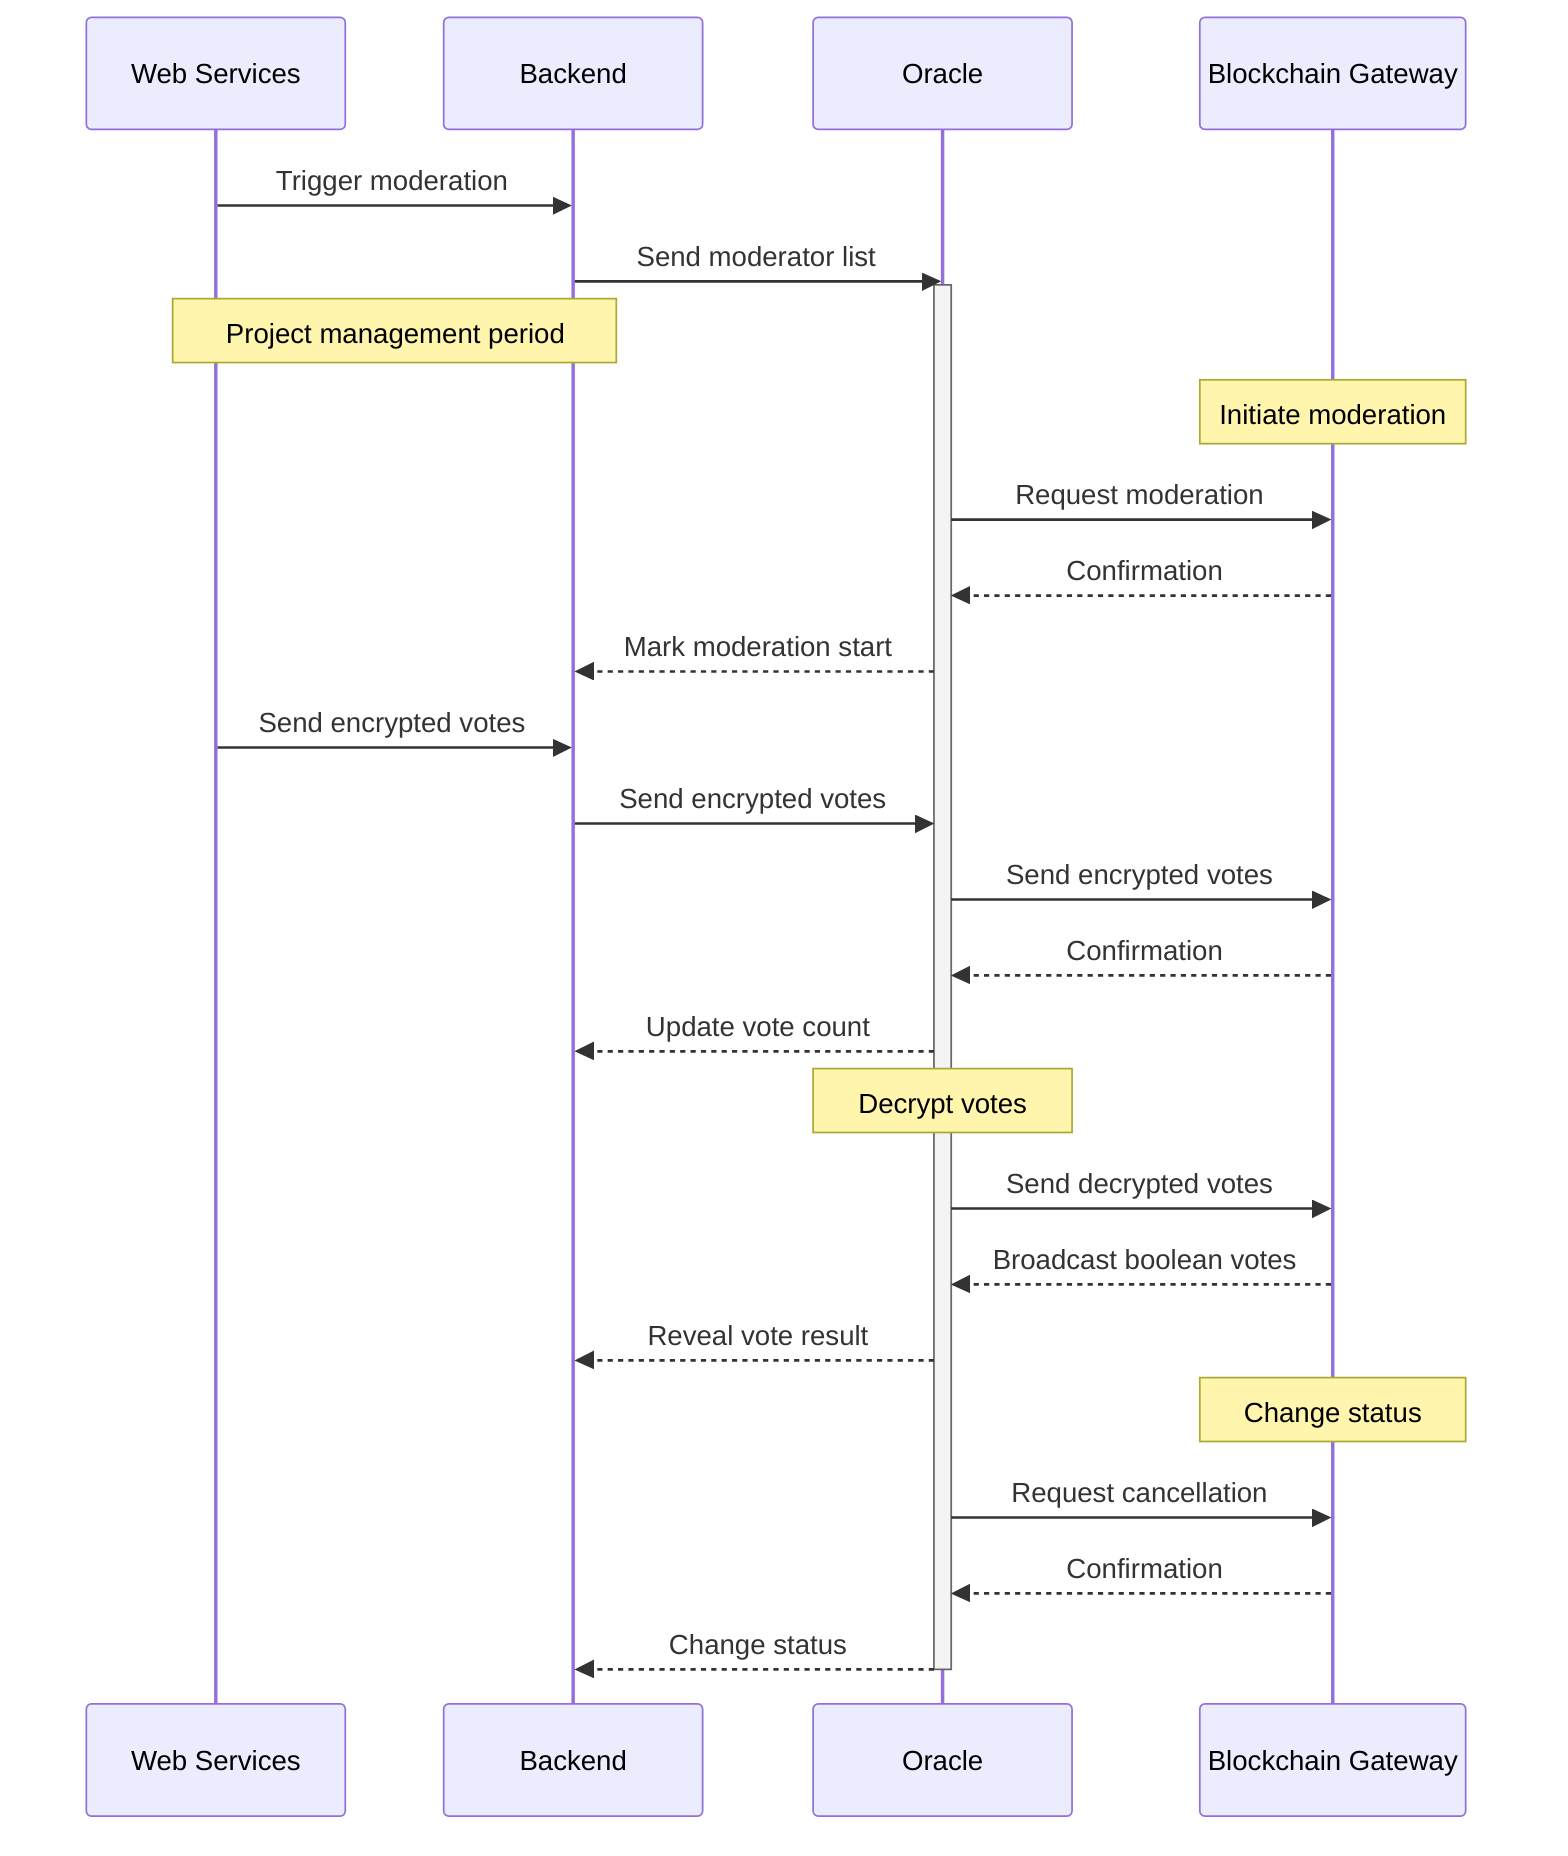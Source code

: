 sequenceDiagram
    participant Web Services
    participant Backend
    participant Oracle
    participant Blockchain Gateway
    Web Services->>Backend: Trigger moderation
    Backend->>Oracle: Send moderator list
    activate Oracle
    Note over Web Services,Backend: Project management period
    Note over Blockchain Gateway: Initiate moderation
    Oracle->>Blockchain Gateway: Request moderation
    Blockchain Gateway-->>Oracle: Confirmation
    Oracle-->>Backend: Mark moderation start
    Web Services->>Backend: Send encrypted votes
    Backend->>Oracle: Send encrypted votes
    Oracle->>Blockchain Gateway: Send encrypted votes
    Blockchain Gateway-->>Oracle: Confirmation
    Oracle-->>Backend: Update vote count
    Note over Oracle: Decrypt votes
    Oracle->>Blockchain Gateway: Send decrypted votes
    Blockchain Gateway-->>Oracle: Broadcast boolean votes
    Oracle-->>Backend: Reveal vote result
    Note over Blockchain Gateway: Change status
    Oracle->>Blockchain Gateway: Request cancellation
    Blockchain Gateway-->>Oracle: Confirmation
    Oracle-->>Backend: Change status
    deactivate Oracle